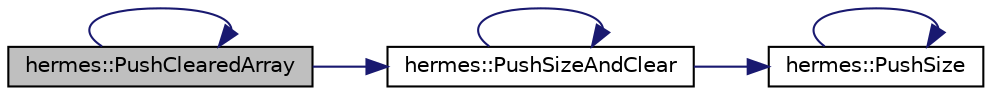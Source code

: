 digraph "hermes::PushClearedArray"
{
 // LATEX_PDF_SIZE
  edge [fontname="Helvetica",fontsize="10",labelfontname="Helvetica",labelfontsize="10"];
  node [fontname="Helvetica",fontsize="10",shape=record];
  rankdir="LR";
  Node1 [label="hermes::PushClearedArray",height=0.2,width=0.4,color="black", fillcolor="grey75", style="filled", fontcolor="black",tooltip=" "];
  Node1 -> Node1 [color="midnightblue",fontsize="10",style="solid",fontname="Helvetica"];
  Node1 -> Node2 [color="midnightblue",fontsize="10",style="solid",fontname="Helvetica"];
  Node2 [label="hermes::PushSizeAndClear",height=0.2,width=0.4,color="black", fillcolor="white", style="filled",URL="$memory__management_8cc.html#a3af04b76abe44434f1648c42fca15794",tooltip=" "];
  Node2 -> Node3 [color="midnightblue",fontsize="10",style="solid",fontname="Helvetica"];
  Node3 [label="hermes::PushSize",height=0.2,width=0.4,color="black", fillcolor="white", style="filled",URL="$memory__management_8cc.html#abc4a3f05d273d7eacbd2cd8e1ad5e9ce",tooltip=" "];
  Node3 -> Node3 [color="midnightblue",fontsize="10",style="solid",fontname="Helvetica"];
  Node2 -> Node2 [color="midnightblue",fontsize="10",style="solid",fontname="Helvetica"];
}
